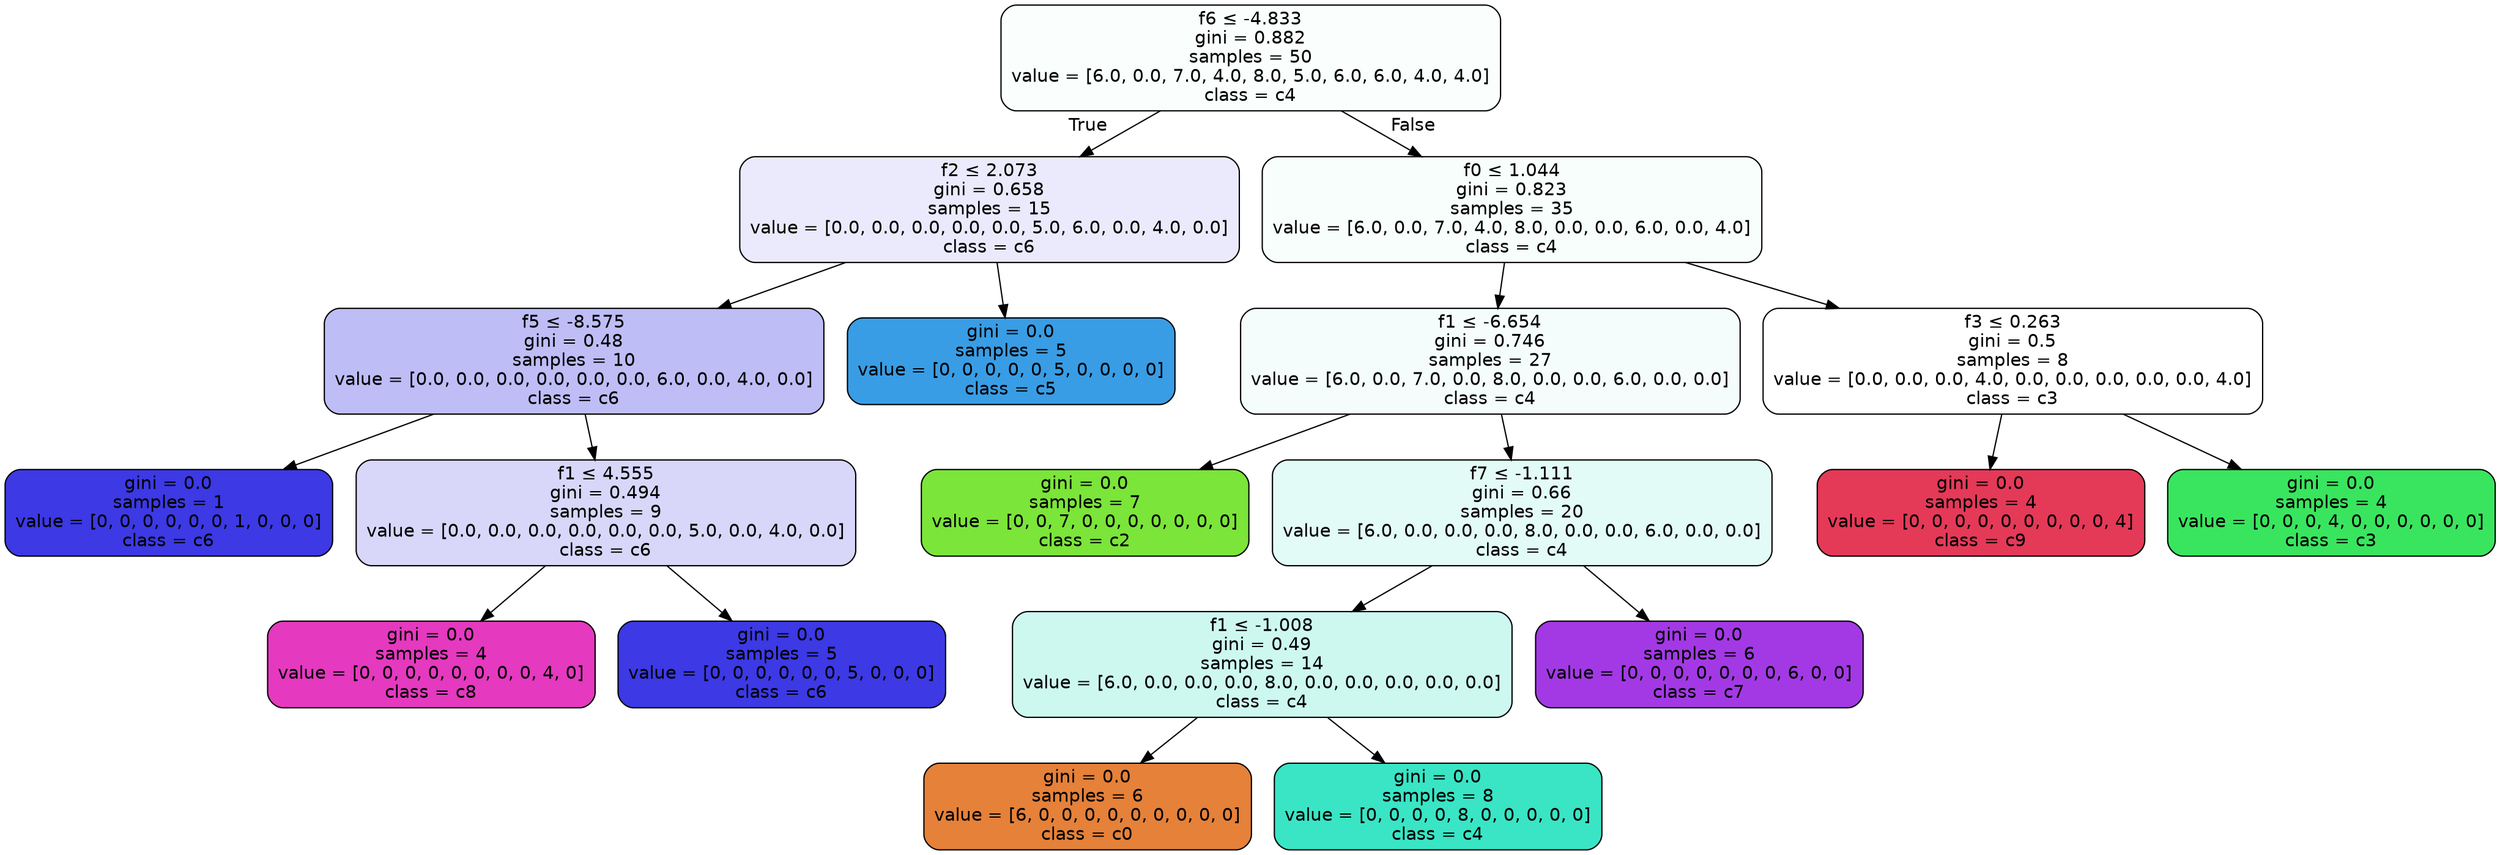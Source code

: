 digraph Tree {
node [shape=box, style="filled, rounded", color="black", fontname=helvetica] ;
edge [fontname=helvetica] ;
0 [label=<f6 &le; -4.833<br/>gini = 0.882<br/>samples = 50<br/>value = [6.0, 0.0, 7.0, 4.0, 8.0, 5.0, 6.0, 6.0, 4.0, 4.0]<br/>class = c4>, fillcolor="#39e5c506"] ;
1 [label=<f2 &le; 2.073<br/>gini = 0.658<br/>samples = 15<br/>value = [0.0, 0.0, 0.0, 0.0, 0.0, 5.0, 6.0, 0.0, 4.0, 0.0]<br/>class = c6>, fillcolor="#3c39e51a"] ;
0 -> 1 [labeldistance=2.5, labelangle=45, headlabel="True"] ;
2 [label=<f5 &le; -8.575<br/>gini = 0.48<br/>samples = 10<br/>value = [0.0, 0.0, 0.0, 0.0, 0.0, 0.0, 6.0, 0.0, 4.0, 0.0]<br/>class = c6>, fillcolor="#3c39e555"] ;
1 -> 2 ;
6 [label=<gini = 0.0<br/>samples = 1<br/>value = [0, 0, 0, 0, 0, 0, 1, 0, 0, 0]<br/>class = c6>, fillcolor="#3c39e5ff"] ;
2 -> 6 ;
3 [label=<f1 &le; 4.555<br/>gini = 0.494<br/>samples = 9<br/>value = [0.0, 0.0, 0.0, 0.0, 0.0, 0.0, 5.0, 0.0, 4.0, 0.0]<br/>class = c6>, fillcolor="#3c39e533"] ;
2 -> 3 ;
4 [label=<gini = 0.0<br/>samples = 4<br/>value = [0, 0, 0, 0, 0, 0, 0, 0, 4, 0]<br/>class = c8>, fillcolor="#e539c0ff"] ;
3 -> 4 ;
5 [label=<gini = 0.0<br/>samples = 5<br/>value = [0, 0, 0, 0, 0, 0, 5, 0, 0, 0]<br/>class = c6>, fillcolor="#3c39e5ff"] ;
3 -> 5 ;
7 [label=<gini = 0.0<br/>samples = 5<br/>value = [0, 0, 0, 0, 0, 5, 0, 0, 0, 0]<br/>class = c5>, fillcolor="#399de5ff"] ;
1 -> 7 ;
8 [label=<f0 &le; 1.044<br/>gini = 0.823<br/>samples = 35<br/>value = [6.0, 0.0, 7.0, 4.0, 8.0, 0.0, 0.0, 6.0, 0.0, 4.0]<br/>class = c4>, fillcolor="#39e5c509"] ;
0 -> 8 [labeldistance=2.5, labelangle=-45, headlabel="False"] ;
9 [label=<f1 &le; -6.654<br/>gini = 0.746<br/>samples = 27<br/>value = [6.0, 0.0, 7.0, 0.0, 8.0, 0.0, 0.0, 6.0, 0.0, 0.0]<br/>class = c4>, fillcolor="#39e5c50d"] ;
8 -> 9 ;
10 [label=<gini = 0.0<br/>samples = 7<br/>value = [0, 0, 7, 0, 0, 0, 0, 0, 0, 0]<br/>class = c2>, fillcolor="#7be539ff"] ;
9 -> 10 ;
11 [label=<f7 &le; -1.111<br/>gini = 0.66<br/>samples = 20<br/>value = [6.0, 0.0, 0.0, 0.0, 8.0, 0.0, 0.0, 6.0, 0.0, 0.0]<br/>class = c4>, fillcolor="#39e5c524"] ;
9 -> 11 ;
12 [label=<f1 &le; -1.008<br/>gini = 0.49<br/>samples = 14<br/>value = [6.0, 0.0, 0.0, 0.0, 8.0, 0.0, 0.0, 0.0, 0.0, 0.0]<br/>class = c4>, fillcolor="#39e5c540"] ;
11 -> 12 ;
13 [label=<gini = 0.0<br/>samples = 6<br/>value = [6, 0, 0, 0, 0, 0, 0, 0, 0, 0]<br/>class = c0>, fillcolor="#e58139ff"] ;
12 -> 13 ;
14 [label=<gini = 0.0<br/>samples = 8<br/>value = [0, 0, 0, 0, 8, 0, 0, 0, 0, 0]<br/>class = c4>, fillcolor="#39e5c5ff"] ;
12 -> 14 ;
15 [label=<gini = 0.0<br/>samples = 6<br/>value = [0, 0, 0, 0, 0, 0, 0, 6, 0, 0]<br/>class = c7>, fillcolor="#a339e5ff"] ;
11 -> 15 ;
16 [label=<f3 &le; 0.263<br/>gini = 0.5<br/>samples = 8<br/>value = [0.0, 0.0, 0.0, 4.0, 0.0, 0.0, 0.0, 0.0, 0.0, 4.0]<br/>class = c3>, fillcolor="#39e55e00"] ;
8 -> 16 ;
17 [label=<gini = 0.0<br/>samples = 4<br/>value = [0, 0, 0, 0, 0, 0, 0, 0, 0, 4]<br/>class = c9>, fillcolor="#e53958ff"] ;
16 -> 17 ;
18 [label=<gini = 0.0<br/>samples = 4<br/>value = [0, 0, 0, 4, 0, 0, 0, 0, 0, 0]<br/>class = c3>, fillcolor="#39e55eff"] ;
16 -> 18 ;
}
